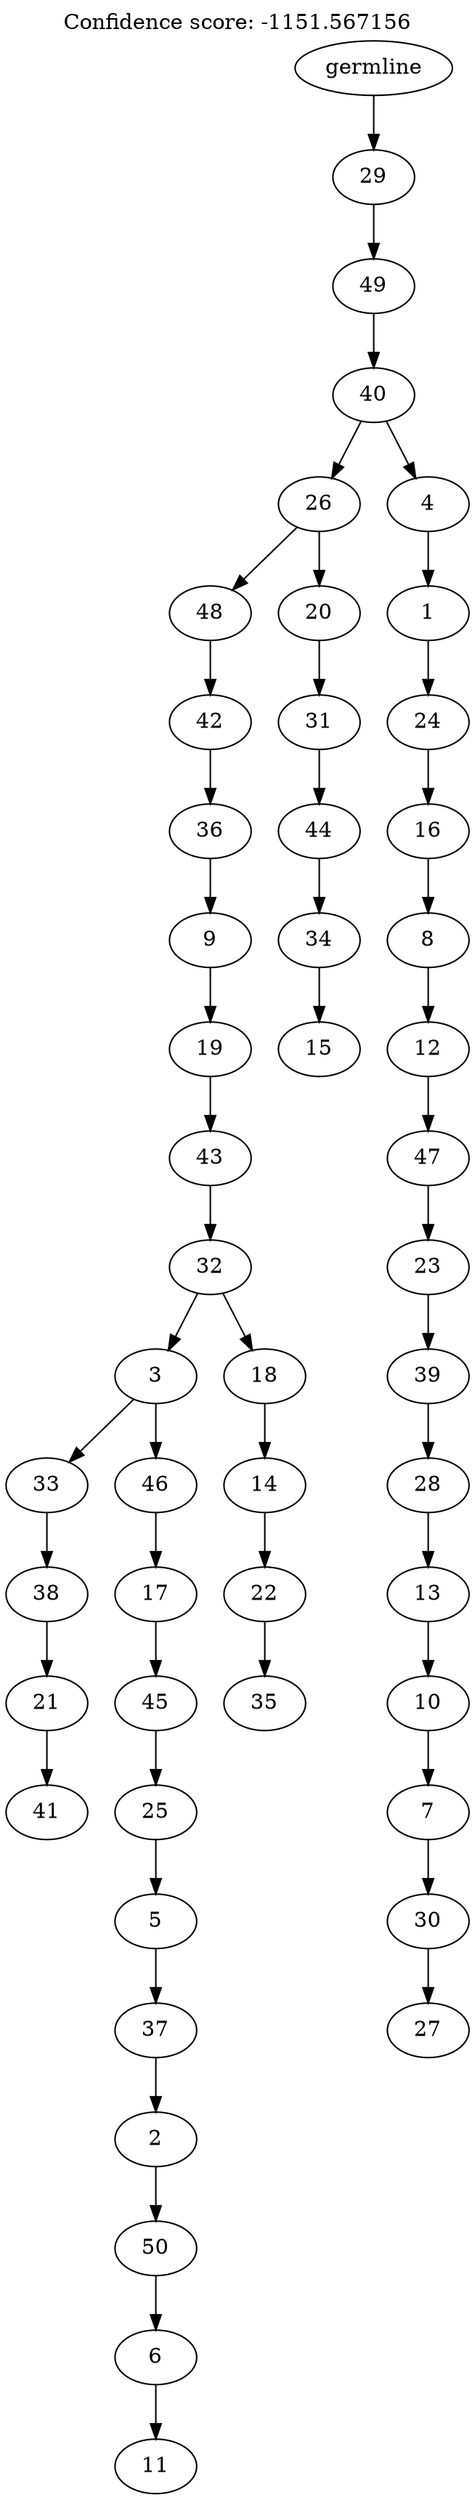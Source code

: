 digraph g {
	"49" -> "50";
	"50" [label="41"];
	"48" -> "49";
	"49" [label="21"];
	"47" -> "48";
	"48" [label="38"];
	"45" -> "46";
	"46" [label="11"];
	"44" -> "45";
	"45" [label="6"];
	"43" -> "44";
	"44" [label="50"];
	"42" -> "43";
	"43" [label="2"];
	"41" -> "42";
	"42" [label="37"];
	"40" -> "41";
	"41" [label="5"];
	"39" -> "40";
	"40" [label="25"];
	"38" -> "39";
	"39" [label="45"];
	"37" -> "38";
	"38" [label="17"];
	"36" -> "37";
	"37" [label="46"];
	"36" -> "47";
	"47" [label="33"];
	"34" -> "35";
	"35" [label="35"];
	"33" -> "34";
	"34" [label="22"];
	"32" -> "33";
	"33" [label="14"];
	"31" -> "32";
	"32" [label="18"];
	"31" -> "36";
	"36" [label="3"];
	"30" -> "31";
	"31" [label="32"];
	"29" -> "30";
	"30" [label="43"];
	"28" -> "29";
	"29" [label="19"];
	"27" -> "28";
	"28" [label="9"];
	"26" -> "27";
	"27" [label="36"];
	"25" -> "26";
	"26" [label="42"];
	"23" -> "24";
	"24" [label="15"];
	"22" -> "23";
	"23" [label="34"];
	"21" -> "22";
	"22" [label="44"];
	"20" -> "21";
	"21" [label="31"];
	"19" -> "20";
	"20" [label="20"];
	"19" -> "25";
	"25" [label="48"];
	"17" -> "18";
	"18" [label="27"];
	"16" -> "17";
	"17" [label="30"];
	"15" -> "16";
	"16" [label="7"];
	"14" -> "15";
	"15" [label="10"];
	"13" -> "14";
	"14" [label="13"];
	"12" -> "13";
	"13" [label="28"];
	"11" -> "12";
	"12" [label="39"];
	"10" -> "11";
	"11" [label="23"];
	"9" -> "10";
	"10" [label="47"];
	"8" -> "9";
	"9" [label="12"];
	"7" -> "8";
	"8" [label="8"];
	"6" -> "7";
	"7" [label="16"];
	"5" -> "6";
	"6" [label="24"];
	"4" -> "5";
	"5" [label="1"];
	"3" -> "4";
	"4" [label="4"];
	"3" -> "19";
	"19" [label="26"];
	"2" -> "3";
	"3" [label="40"];
	"1" -> "2";
	"2" [label="49"];
	"0" -> "1";
	"1" [label="29"];
	"0" [label="germline"];
	labelloc="t";
	label="Confidence score: -1151.567156";
}
